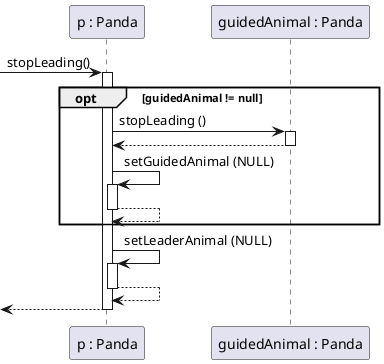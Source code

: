 @startuml
participant "p : Panda" as p
participant "guidedAnimal : Panda" as guided

[-> p : stopLeading()
activate p


opt guidedAnimal != null

    p -> guided ++ : stopLeading ()
    guided --> p --
    p -> p ++ : setGuidedAnimal (NULL)
    p --> p --

end

p -> p ++ : setLeaderAnimal (NULL)
p --> p --

[<--p
deactivate p



@enduml